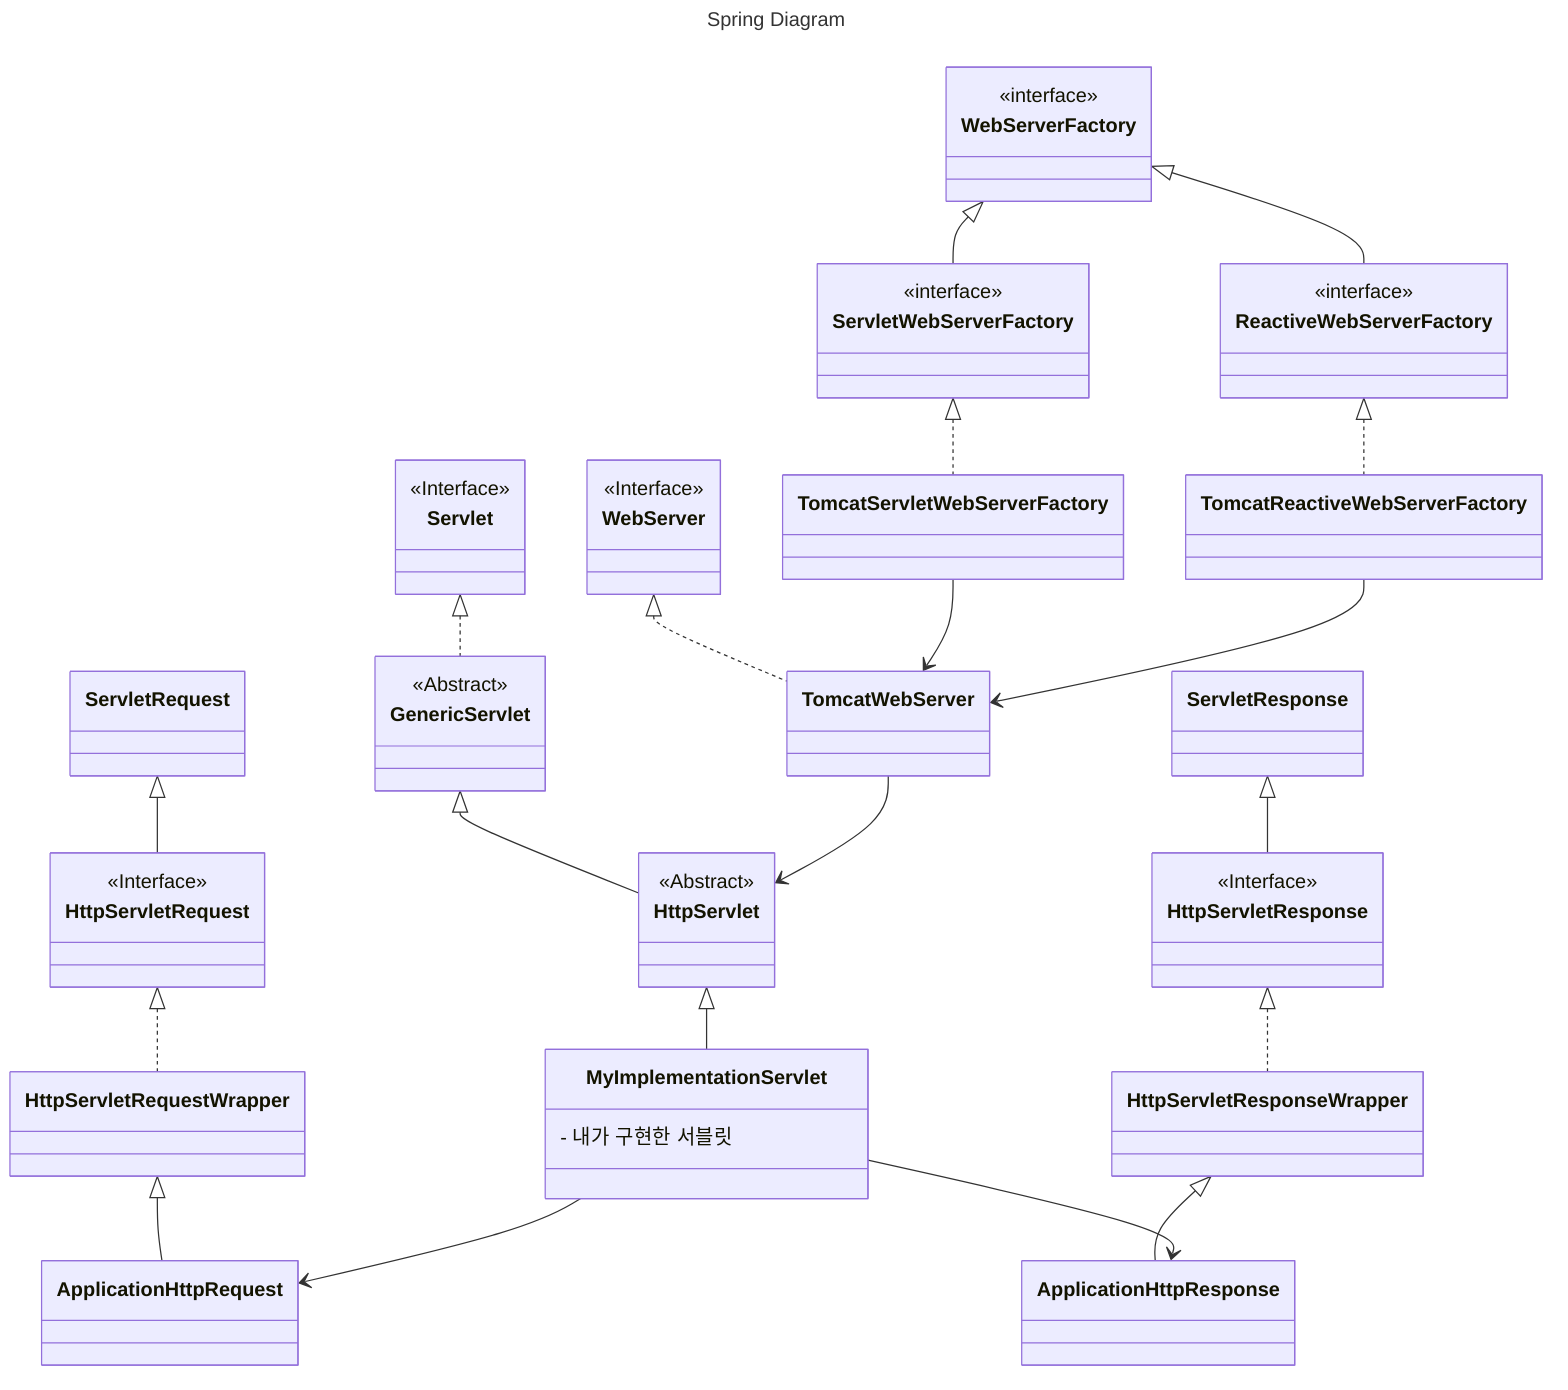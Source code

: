 ---
title: Spring Diagram
---
classDiagram
    WebServerFactory <|-- ServletWebServerFactory
    WebServerFactory <|-- ReactiveWebServerFactory

    ServletWebServerFactory <|.. TomcatServletWebServerFactory
%%    ServletWebServerFactory <|-- JettyServletWebServerFactory
%%    ServletWebServerFactory <|-- UndertowServletWebServerFactory

    ReactiveWebServerFactory <|.. TomcatReactiveWebServerFactory
%%    ReactiveWebServerFactory <|-- JettyReactiveWebServerFactory
%%    ReactiveWebServerFactory <|-- UndertowReactiveWebServerFactory
%%    ReactiveWebServerFactory <|-- NettyReactiveWebServerFactory

    WebServer <|.. TomcatWebServer
%%    WebServer <|-- JettyWebServer
%%    WebServer <|-- UndertowWebServer
%%    WebServer <|-- UndertowServletWebServer
%%    WebServer <|-- NettyWebServer

    TomcatServletWebServerFactory --> TomcatWebServer
%%    JettyServletWebServerFactory --> JettyWebServer
%%    UndertowServletWebServerFactory --> UndertowServletWebServer
%%    UndertowReactiveWebServerFactory --> UndertowWebServer
%%    NettyReactiveWebServerFactory --> NettyWebServer

    TomcatReactiveWebServerFactory --> TomcatWebServer
%%    JettyReactiveWebServerFactory --> JettyWebServer
%%    UndertowReactiveWebServerFactory --> UndertowWebServer
%%    NettyReactiveWebServerFactory --> NettyWebServer

    Servlet <|.. GenericServlet
    GenericServlet <|-- HttpServlet
    HttpServlet <|-- MyImplementationServlet

    TomcatWebServer --> HttpServlet

    ServletRequest <|-- HttpServletRequest
    HttpServletRequest <|.. HttpServletRequestWrapper
    HttpServletRequestWrapper <|-- ApplicationHttpRequest

    MyImplementationServlet --> ApplicationHttpRequest

    ServletResponse <|-- HttpServletResponse
    HttpServletResponse <|.. HttpServletResponseWrapper
    HttpServletResponseWrapper <|-- ApplicationHttpResponse

    MyImplementationServlet --> ApplicationHttpResponse

%%%%%%%%%%%%%%%%%%%%%%%%%%%%%%%%%%%%%%%%%%%%%%%%%%%%%%%%%%%%%%%%%%%%%%%%
%%%%%%%%%%%%%%%%%%%%%%%%%%%%%%%%%%%%%%%%%%%%%%%%%%%%%%%%%%%%%%%%%%%%%%%%

    class WebServerFactory {
        <<interface>>
    }
%% ServletWebServerFactory
    class ServletWebServerFactory {
        <<interface>>
    }
    class TomcatServletWebServerFactory {
    }
%%    class JettyServletWebServerFactory {
%%    }
%%    class UndertowServletWebServerFactory {
%%    }

%% ReactiveWebServerFactory
    class ReactiveWebServerFactory {
        <<interface>>
    }
    class TomcatReactiveWebServerFactory {
    }
%%    class JettyReactiveWebServerFactory {
%%    }
%%    class UndertowReactiveWebServerFactory {
%%    }
%%    class NettyReactiveWebServerFactory {
%%    }

%% WebServer
    class WebServer {
        <<Interface>>
    }
    class TomcatWebServer {
    }
%%    class JettyWebServer {
%%    }
%%    class UndertowWebServer {
%%    }
%%    class UndertowServletWebServer {
%%    }
%%    class NettyWebServer {
%%    }

%% Servlet
    class Servlet {
        <<Interface>>
    }
    class GenericServlet {
        <<Abstract>>
    }
    class HttpServlet {
        <<Abstract>>
    }
    class MyImplementationServlet {
        - 내가 구현한 서블릿
    }

%% ServletRequest
    class ServletRequest {
    }
    class HttpServletRequest {
        <<Interface>>
    }
    class HttpServletRequestWrapper {
    }
    class ApplicationHttpRequest {
    }

%% ServletResponse
    class ServletResponse {
    }
    class HttpServletResponse {
        <<Interface>>
    }
    class HttpServletResponseWrapper {
    }
    class ApplicationHttpResponse {
    }